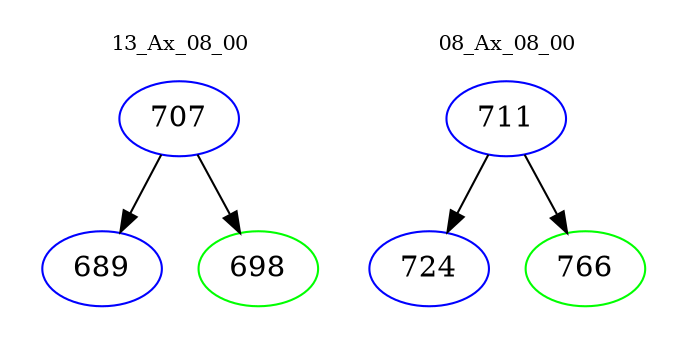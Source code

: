 digraph{
subgraph cluster_0 {
color = white
label = "13_Ax_08_00";
fontsize=10;
T0_707 [label="707", color="blue"]
T0_707 -> T0_689 [color="black"]
T0_689 [label="689", color="blue"]
T0_707 -> T0_698 [color="black"]
T0_698 [label="698", color="green"]
}
subgraph cluster_1 {
color = white
label = "08_Ax_08_00";
fontsize=10;
T1_711 [label="711", color="blue"]
T1_711 -> T1_724 [color="black"]
T1_724 [label="724", color="blue"]
T1_711 -> T1_766 [color="black"]
T1_766 [label="766", color="green"]
}
}
